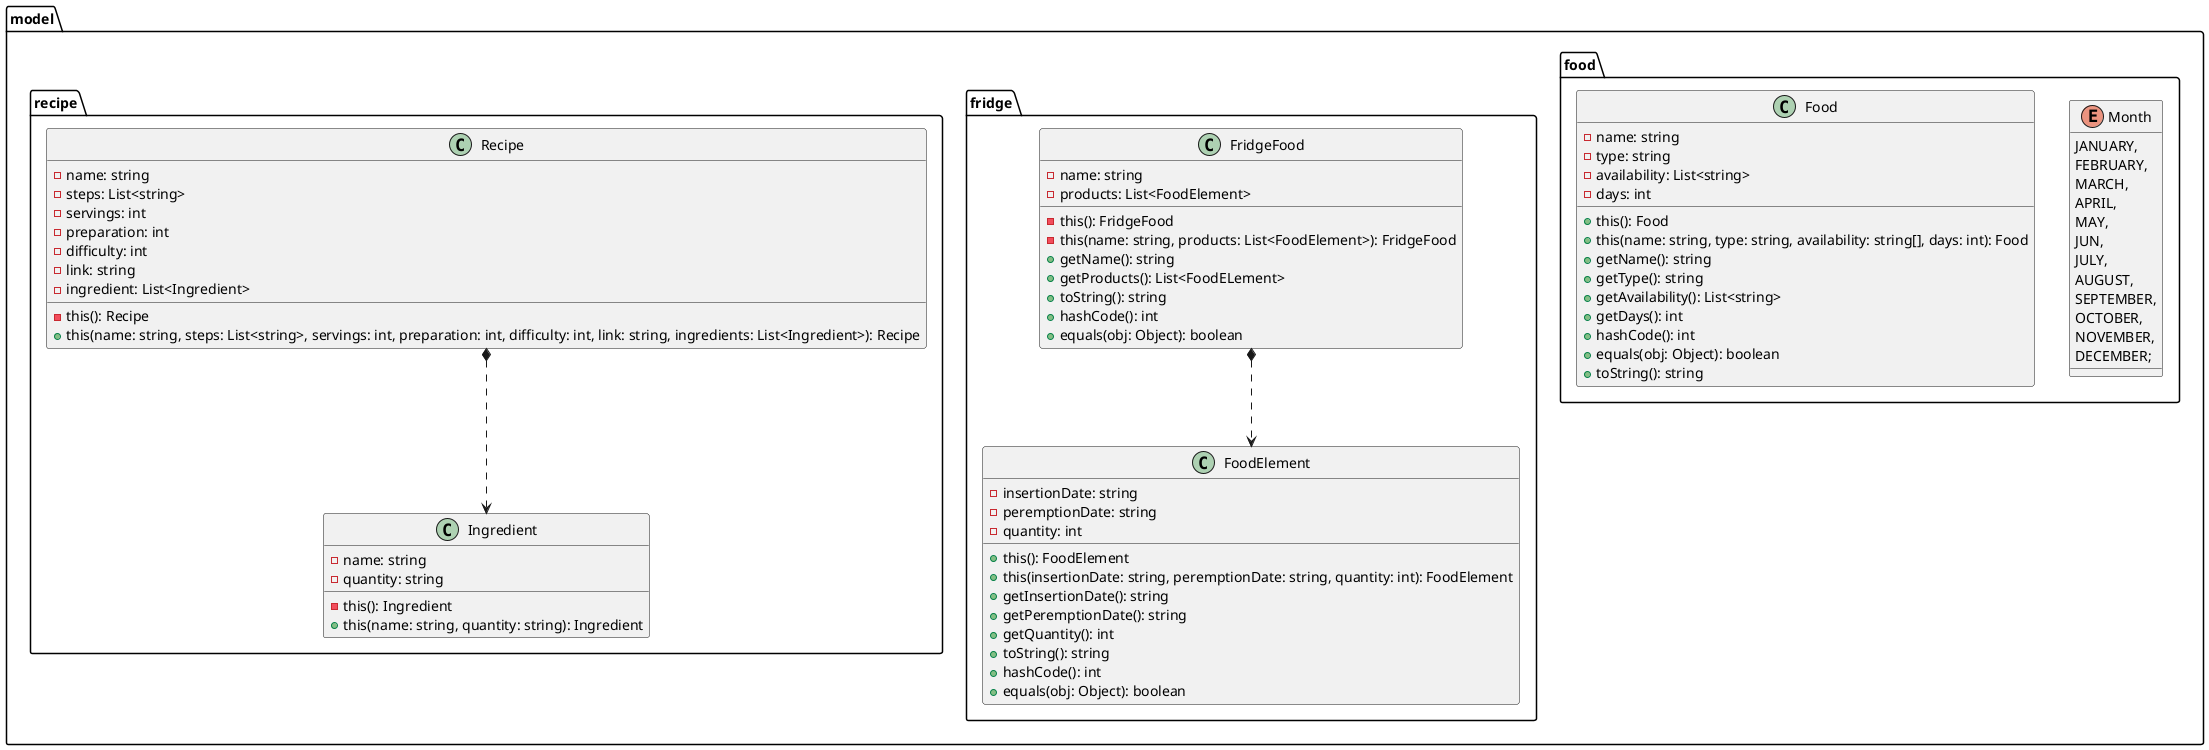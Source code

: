 @startuml model
package model {
    package food {
        enum Month {
            JANUARY,
            FEBRUARY,
            MARCH,
            APRIL,
            MAY,
            JUN,
            JULY,
            AUGUST,
            SEPTEMBER,
            OCTOBER,
            NOVEMBER,
            DECEMBER;
        }
    
        class Food {
            - name: string
            - type: string
            - availability: List<string>
            - days: int
            + this(): Food
            + this(name: string, type: string, availability: string[], days: int): Food
            + getName(): string
            + getType(): string
            + getAvailability(): List<string>
            + getDays(): int
            + hashCode(): int
            + equals(obj: Object): boolean
            + toString(): string
        }
    }

    package fridge {
        class FoodElement {
            - insertionDate: string
            - peremptionDate: string
            - quantity: int
            + this(): FoodElement
            + this(insertionDate: string, peremptionDate: string, quantity: int): FoodElement
            + getInsertionDate(): string
            + getPeremptionDate(): string
            + getQuantity(): int
            + toString(): string
            + hashCode(): int
            + equals(obj: Object): boolean
        }

        class FridgeFood {
            - name: string
            - products: List<FoodElement>
            - this(): FridgeFood
            - this(name: string, products: List<FoodElement>): FridgeFood
            + getName(): string
            + getProducts(): List<FoodELement>
            + toString(): string
            + hashCode(): int
            + equals(obj: Object): boolean
        }
    }

    package recipe {
        class Ingredient {
            - name: string
            - quantity: string
            - this(): Ingredient
            + this(name: string, quantity: string): Ingredient
        }

        class Recipe {
            - name: string 
            - steps: List<string> 
            - servings: int 
            - preparation: int 
            - difficulty: int 
            - link: string
            - ingredient: List<Ingredient>
            - this(): Recipe
            + this(name: string, steps: List<string>, servings: int, preparation: int, difficulty: int, link: string, ingredients: List<Ingredient>): Recipe
        }
    }

    FridgeFood *..> FoodElement

    Recipe *..> Ingredient
}
    
@enduml